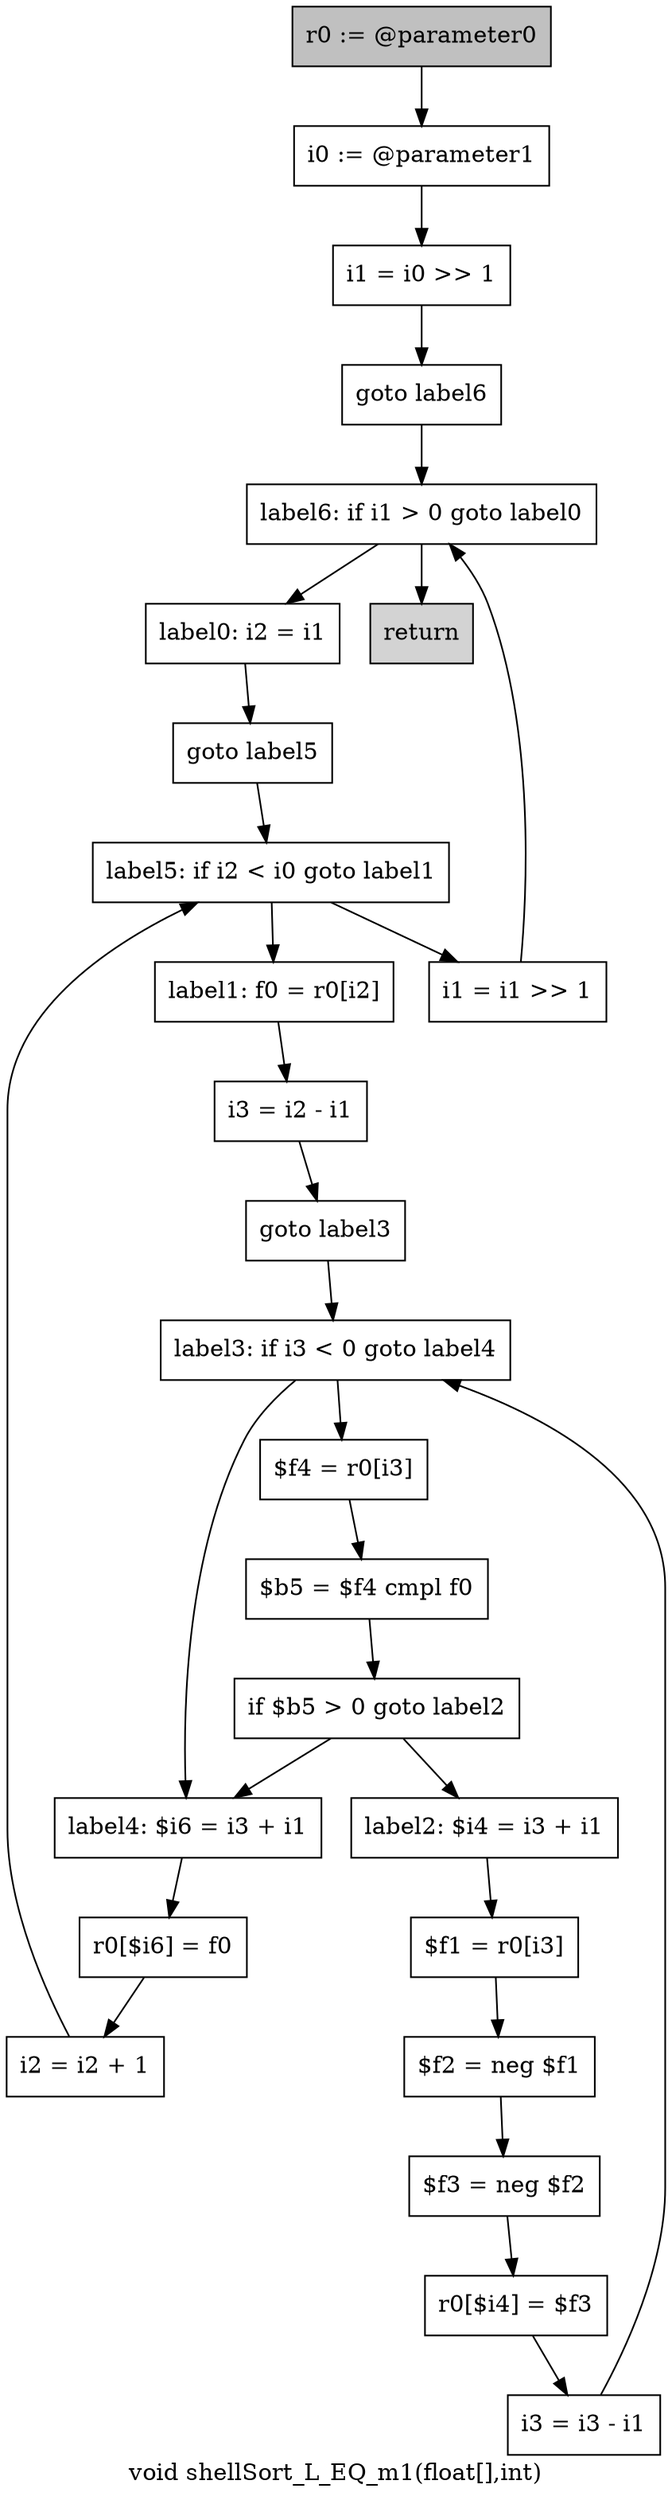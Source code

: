 digraph "void shellSort_L_EQ_m1(float[],int)" {
    label="void shellSort_L_EQ_m1(float[],int)";
    node [shape=box];
    "0" [style=filled,fillcolor=gray,label="r0 := @parameter0",];
    "1" [label="i0 := @parameter1",];
    "0"->"1";
    "2" [label="i1 = i0 >> 1",];
    "1"->"2";
    "3" [label="goto label6",];
    "2"->"3";
    "24" [label="label6: if i1 > 0 goto label0",];
    "3"->"24";
    "4" [label="label0: i2 = i1",];
    "5" [label="goto label5",];
    "4"->"5";
    "22" [label="label5: if i2 < i0 goto label1",];
    "5"->"22";
    "6" [label="label1: f0 = r0[i2]",];
    "7" [label="i3 = i2 - i1",];
    "6"->"7";
    "8" [label="goto label3",];
    "7"->"8";
    "15" [label="label3: if i3 < 0 goto label4",];
    "8"->"15";
    "9" [label="label2: $i4 = i3 + i1",];
    "10" [label="$f1 = r0[i3]",];
    "9"->"10";
    "11" [label="$f2 = neg $f1",];
    "10"->"11";
    "12" [label="$f3 = neg $f2",];
    "11"->"12";
    "13" [label="r0[$i4] = $f3",];
    "12"->"13";
    "14" [label="i3 = i3 - i1",];
    "13"->"14";
    "14"->"15";
    "16" [label="$f4 = r0[i3]",];
    "15"->"16";
    "19" [label="label4: $i6 = i3 + i1",];
    "15"->"19";
    "17" [label="$b5 = $f4 cmpl f0",];
    "16"->"17";
    "18" [label="if $b5 > 0 goto label2",];
    "17"->"18";
    "18"->"9";
    "18"->"19";
    "20" [label="r0[$i6] = f0",];
    "19"->"20";
    "21" [label="i2 = i2 + 1",];
    "20"->"21";
    "21"->"22";
    "22"->"6";
    "23" [label="i1 = i1 >> 1",];
    "22"->"23";
    "23"->"24";
    "24"->"4";
    "25" [style=filled,fillcolor=lightgray,label="return",];
    "24"->"25";
}
